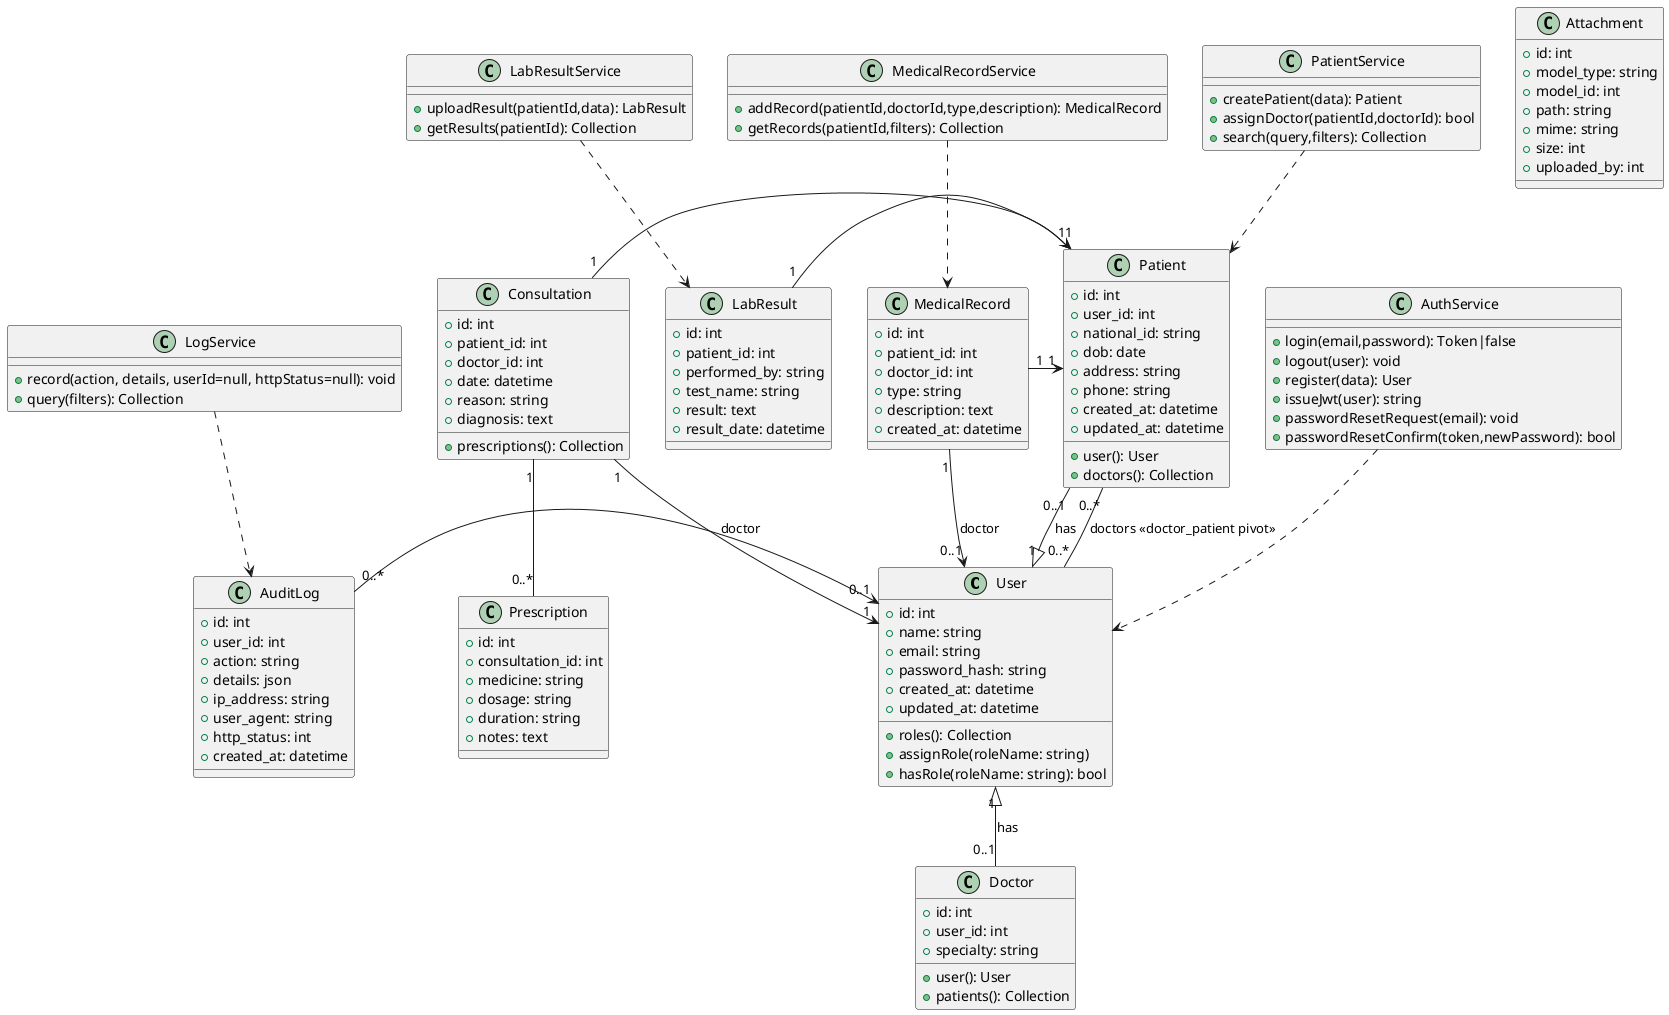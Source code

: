 @startuml Class_MedInfo
' Domain Entities
class User {
  +id: int
  +name: string
  +email: string
  +password_hash: string
  +created_at: datetime
  +updated_at: datetime
  +roles(): Collection
  +assignRole(roleName: string)
  +hasRole(roleName: string): bool
}

class Patient {
  +id: int
  +user_id: int
  +national_id: string
  +dob: date
  +address: string
  +phone: string
  +created_at: datetime
  +updated_at: datetime
  +user(): User
  +doctors(): Collection
}

class Doctor {
  +id: int
  +user_id: int
  +specialty: string
  +user(): User
  +patients(): Collection
}

class Consultation {
  +id: int
  +patient_id: int
  +doctor_id: int
  +date: datetime
  +reason: string
  +diagnosis: text
  +prescriptions(): Collection
}

class Prescription {
  +id: int
  +consultation_id: int
  +medicine: string
  +dosage: string
  +duration: string
  +notes: text
}

class MedicalRecord {
  +id: int
  +patient_id: int
  +doctor_id: int
  +type: string
  +description: text
  +created_at: datetime
}

class LabResult {
  +id: int
  +patient_id: int
  +performed_by: string
  +test_name: string
  +result: text
  +result_date: datetime
}

class AuditLog {
  +id: int
  +user_id: int
  +action: string
  +details: json
  +ip_address: string
  +user_agent: string
  +http_status: int
  +created_at: datetime
}

class Attachment {
  +id: int
  +model_type: string
  +model_id: int
  +path: string
  +mime: string
  +size: int
  +uploaded_by: int
}

' Relations
User "1" <|-- "0..1" Patient : has
User "1" <|-- "0..1" Doctor : has
Patient "0..*" -- "0..*" User : doctors <<doctor_patient pivot>>
Consultation "1" -> "1" Patient
Consultation "1" -> "1" User : doctor
Consultation "1" -- "0..*" Prescription
MedicalRecord "1" -> "1" Patient
MedicalRecord "1" -> "0..1" User : doctor
LabResult "1" -> "1" Patient
AuditLog "0..*" -> "0..1" User

' Services (not domain model but logical)
class AuthService {
  +login(email,password): Token|false
  +logout(user): void
  +register(data): User
  +issueJwt(user): string
  +passwordResetRequest(email): void
  +passwordResetConfirm(token,newPassword): bool
}

class PatientService {
  +createPatient(data): Patient
  +assignDoctor(patientId,doctorId): bool
  +search(query,filters): Collection
}

class MedicalRecordService {
  +addRecord(patientId,doctorId,type,description): MedicalRecord
  +getRecords(patientId,filters): Collection
}

class LabResultService {
  +uploadResult(patientId,data): LabResult
  +getResults(patientId): Collection
}

class LogService {
  +record(action, details, userId=null, httpStatus=null): void
  +query(filters): Collection
}

AuthService ..> User
PatientService ..> Patient
MedicalRecordService ..> MedicalRecord
LabResultService ..> LabResult
LogService ..> AuditLog

@enduml

